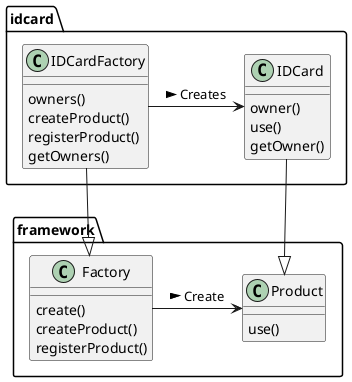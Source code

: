 @startuml

package "framework"{
class Factory{
create()
createProduct()
registerProduct()
}

class Product{
use()
}

Factory ->Product:Create >
}

package "idcard"{

class IDCardFactory{
owners()
createProduct()
registerProduct()
getOwners()
}

class IDCard{
owner()
use()
getOwner()
}

IDCardFactory ->IDCard:Creates >
IDCard --|>Product
IDCardFactory --|>Factory
}

@enduml